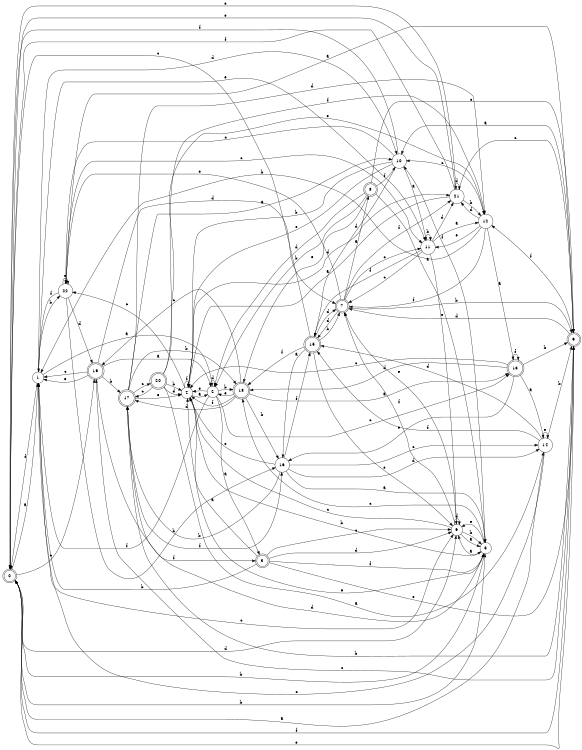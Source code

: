 digraph n19_3 {
__start0 [label="" shape="none"];

rankdir=LR;
size="8,5";

s0 [style="rounded,filled", color="black", fillcolor="white" shape="doublecircle", label="0"];
s1 [style="filled", color="black", fillcolor="white" shape="circle", label="1"];
s2 [style="filled", color="black", fillcolor="white" shape="circle", label="2"];
s3 [style="rounded,filled", color="black", fillcolor="white" shape="doublecircle", label="3"];
s4 [style="filled", color="black", fillcolor="white" shape="circle", label="4"];
s5 [style="filled", color="black", fillcolor="white" shape="circle", label="5"];
s6 [style="filled", color="black", fillcolor="white" shape="circle", label="6"];
s7 [style="rounded,filled", color="black", fillcolor="white" shape="doublecircle", label="7"];
s8 [style="rounded,filled", color="black", fillcolor="white" shape="doublecircle", label="8"];
s9 [style="rounded,filled", color="black", fillcolor="white" shape="doublecircle", label="9"];
s10 [style="filled", color="black", fillcolor="white" shape="circle", label="10"];
s11 [style="filled", color="black", fillcolor="white" shape="circle", label="11"];
s12 [style="filled", color="black", fillcolor="white" shape="circle", label="12"];
s13 [style="rounded,filled", color="black", fillcolor="white" shape="doublecircle", label="13"];
s14 [style="filled", color="black", fillcolor="white" shape="circle", label="14"];
s15 [style="rounded,filled", color="black", fillcolor="white" shape="doublecircle", label="15"];
s16 [style="filled", color="black", fillcolor="white" shape="circle", label="16"];
s17 [style="rounded,filled", color="black", fillcolor="white" shape="doublecircle", label="17"];
s18 [style="rounded,filled", color="black", fillcolor="white" shape="doublecircle", label="18"];
s19 [style="rounded,filled", color="black", fillcolor="white" shape="doublecircle", label="19"];
s20 [style="rounded,filled", color="black", fillcolor="white" shape="doublecircle", label="20"];
s21 [style="filled", color="black", fillcolor="white" shape="circle", label="21"];
s22 [style="filled", color="black", fillcolor="white" shape="circle", label="22"];
s0 -> s1 [label="a"];
s0 -> s5 [label="b"];
s0 -> s19 [label="c"];
s0 -> s6 [label="d"];
s0 -> s21 [label="e"];
s0 -> s9 [label="f"];
s1 -> s2 [label="a"];
s1 -> s22 [label="b"];
s1 -> s6 [label="c"];
s1 -> s10 [label="d"];
s1 -> s11 [label="e"];
s1 -> s0 [label="f"];
s2 -> s3 [label="a"];
s2 -> s18 [label="b"];
s2 -> s13 [label="c"];
s2 -> s2 [label="d"];
s2 -> s4 [label="e"];
s2 -> s1 [label="f"];
s3 -> s4 [label="a"];
s3 -> s1 [label="b"];
s3 -> s6 [label="c"];
s3 -> s6 [label="d"];
s3 -> s9 [label="e"];
s3 -> s5 [label="f"];
s4 -> s2 [label="a"];
s4 -> s5 [label="b"];
s4 -> s22 [label="c"];
s4 -> s21 [label="d"];
s4 -> s5 [label="e"];
s4 -> s4 [label="f"];
s5 -> s6 [label="a"];
s5 -> s0 [label="b"];
s5 -> s18 [label="c"];
s5 -> s17 [label="d"];
s5 -> s6 [label="e"];
s5 -> s10 [label="f"];
s6 -> s5 [label="a"];
s6 -> s5 [label="b"];
s6 -> s4 [label="c"];
s6 -> s6 [label="d"];
s6 -> s7 [label="e"];
s6 -> s7 [label="f"];
s7 -> s8 [label="a"];
s7 -> s9 [label="b"];
s7 -> s11 [label="c"];
s7 -> s15 [label="d"];
s7 -> s22 [label="e"];
s7 -> s21 [label="f"];
s8 -> s5 [label="a"];
s8 -> s2 [label="b"];
s8 -> s9 [label="c"];
s8 -> s2 [label="d"];
s8 -> s18 [label="e"];
s8 -> s10 [label="f"];
s9 -> s10 [label="a"];
s9 -> s17 [label="b"];
s9 -> s19 [label="c"];
s9 -> s7 [label="d"];
s9 -> s0 [label="e"];
s9 -> s12 [label="f"];
s10 -> s11 [label="a"];
s10 -> s4 [label="b"];
s10 -> s22 [label="c"];
s10 -> s15 [label="d"];
s10 -> s4 [label="e"];
s10 -> s0 [label="f"];
s11 -> s12 [label="a"];
s11 -> s11 [label="b"];
s11 -> s7 [label="c"];
s11 -> s21 [label="d"];
s11 -> s6 [label="e"];
s11 -> s15 [label="f"];
s12 -> s13 [label="a"];
s12 -> s1 [label="b"];
s12 -> s10 [label="c"];
s12 -> s21 [label="d"];
s12 -> s11 [label="e"];
s12 -> s7 [label="f"];
s13 -> s14 [label="a"];
s13 -> s9 [label="b"];
s13 -> s4 [label="c"];
s13 -> s18 [label="d"];
s13 -> s16 [label="e"];
s13 -> s13 [label="f"];
s14 -> s0 [label="a"];
s14 -> s9 [label="b"];
s14 -> s1 [label="c"];
s14 -> s15 [label="d"];
s14 -> s14 [label="e"];
s14 -> s15 [label="f"];
s15 -> s16 [label="a"];
s15 -> s7 [label="b"];
s15 -> s0 [label="c"];
s15 -> s7 [label="d"];
s15 -> s6 [label="e"];
s15 -> s18 [label="f"];
s16 -> s5 [label="a"];
s16 -> s17 [label="b"];
s16 -> s14 [label="c"];
s16 -> s14 [label="d"];
s16 -> s4 [label="e"];
s16 -> s15 [label="f"];
s17 -> s10 [label="a"];
s17 -> s18 [label="b"];
s17 -> s20 [label="c"];
s17 -> s12 [label="d"];
s17 -> s4 [label="e"];
s17 -> s16 [label="f"];
s18 -> s13 [label="a"];
s18 -> s16 [label="b"];
s18 -> s19 [label="c"];
s18 -> s17 [label="d"];
s18 -> s2 [label="e"];
s18 -> s4 [label="f"];
s19 -> s2 [label="a"];
s19 -> s17 [label="b"];
s19 -> s1 [label="c"];
s19 -> s7 [label="d"];
s19 -> s1 [label="e"];
s19 -> s3 [label="f"];
s20 -> s14 [label="a"];
s20 -> s4 [label="b"];
s20 -> s17 [label="c"];
s20 -> s4 [label="d"];
s20 -> s12 [label="e"];
s20 -> s12 [label="f"];
s21 -> s4 [label="a"];
s21 -> s12 [label="b"];
s21 -> s9 [label="c"];
s21 -> s21 [label="d"];
s21 -> s0 [label="e"];
s21 -> s0 [label="f"];
s22 -> s9 [label="a"];
s22 -> s16 [label="b"];
s22 -> s11 [label="c"];
s22 -> s19 [label="d"];
s22 -> s22 [label="e"];
s22 -> s1 [label="f"];

}